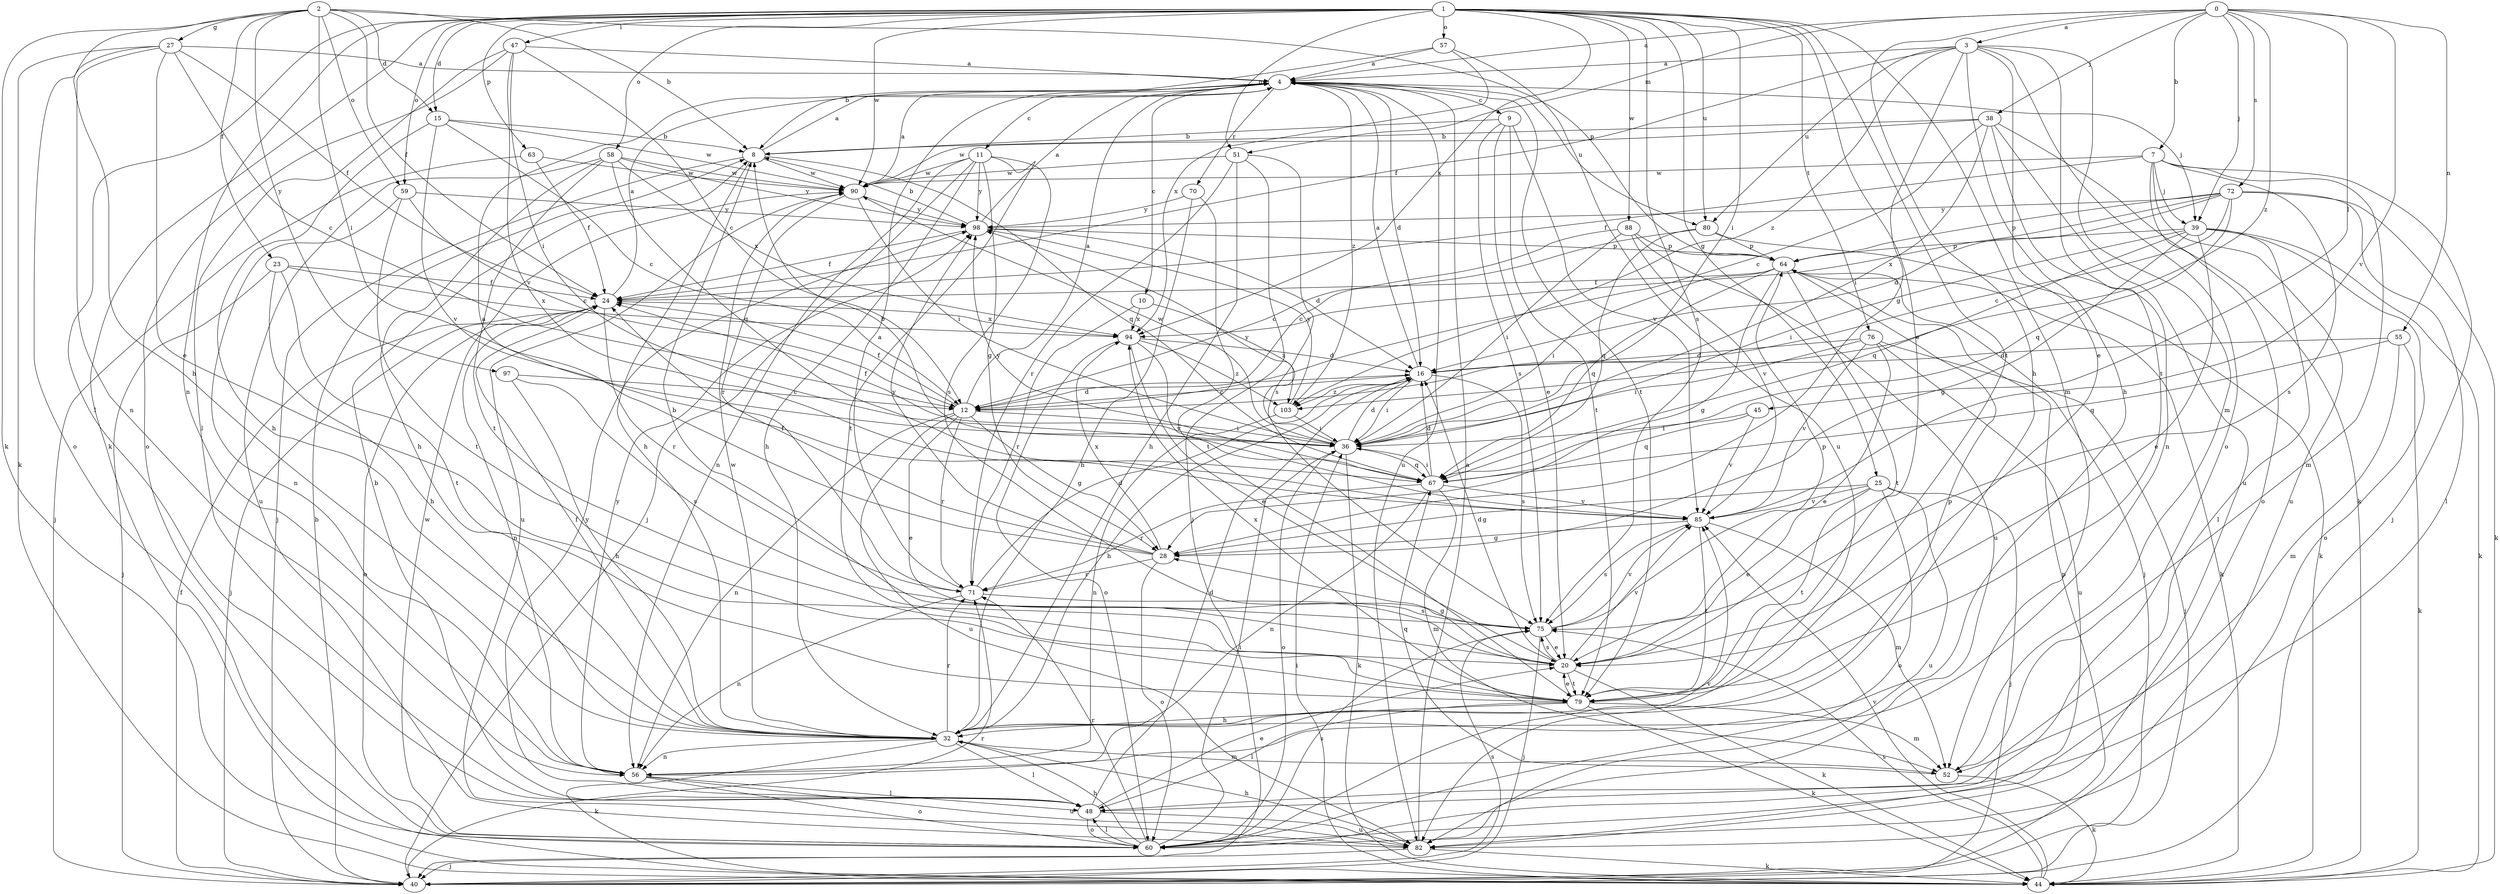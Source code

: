 strict digraph  {
0;
1;
2;
3;
4;
7;
8;
9;
10;
11;
12;
15;
16;
20;
23;
24;
25;
27;
28;
32;
36;
38;
39;
40;
44;
45;
47;
48;
51;
52;
55;
56;
57;
58;
59;
60;
63;
64;
67;
70;
71;
72;
75;
76;
79;
80;
82;
85;
88;
90;
94;
97;
98;
103;
0 -> 3  [label=a];
0 -> 4  [label=a];
0 -> 7  [label=b];
0 -> 32  [label=h];
0 -> 38  [label=j];
0 -> 39  [label=j];
0 -> 45  [label=l];
0 -> 51  [label=m];
0 -> 55  [label=n];
0 -> 72  [label=s];
0 -> 85  [label=v];
0 -> 103  [label=z];
1 -> 15  [label=d];
1 -> 20  [label=e];
1 -> 25  [label=g];
1 -> 36  [label=i];
1 -> 44  [label=k];
1 -> 47  [label=l];
1 -> 48  [label=l];
1 -> 51  [label=m];
1 -> 52  [label=m];
1 -> 56  [label=n];
1 -> 57  [label=o];
1 -> 58  [label=o];
1 -> 59  [label=o];
1 -> 63  [label=p];
1 -> 75  [label=s];
1 -> 76  [label=t];
1 -> 79  [label=t];
1 -> 80  [label=u];
1 -> 88  [label=w];
1 -> 90  [label=w];
1 -> 94  [label=x];
2 -> 8  [label=b];
2 -> 15  [label=d];
2 -> 23  [label=f];
2 -> 24  [label=f];
2 -> 27  [label=g];
2 -> 32  [label=h];
2 -> 36  [label=i];
2 -> 44  [label=k];
2 -> 59  [label=o];
2 -> 64  [label=p];
2 -> 97  [label=y];
3 -> 4  [label=a];
3 -> 20  [label=e];
3 -> 24  [label=f];
3 -> 28  [label=g];
3 -> 32  [label=h];
3 -> 52  [label=m];
3 -> 60  [label=o];
3 -> 79  [label=t];
3 -> 80  [label=u];
3 -> 103  [label=z];
4 -> 9  [label=c];
4 -> 10  [label=c];
4 -> 11  [label=c];
4 -> 16  [label=d];
4 -> 39  [label=j];
4 -> 70  [label=r];
4 -> 79  [label=t];
4 -> 80  [label=u];
4 -> 82  [label=u];
4 -> 103  [label=z];
7 -> 24  [label=f];
7 -> 39  [label=j];
7 -> 40  [label=j];
7 -> 52  [label=m];
7 -> 60  [label=o];
7 -> 75  [label=s];
7 -> 82  [label=u];
7 -> 90  [label=w];
8 -> 4  [label=a];
8 -> 32  [label=h];
8 -> 40  [label=j];
8 -> 67  [label=q];
8 -> 90  [label=w];
9 -> 8  [label=b];
9 -> 20  [label=e];
9 -> 75  [label=s];
9 -> 79  [label=t];
9 -> 85  [label=v];
10 -> 71  [label=r];
10 -> 94  [label=x];
10 -> 103  [label=z];
11 -> 28  [label=g];
11 -> 32  [label=h];
11 -> 40  [label=j];
11 -> 56  [label=n];
11 -> 75  [label=s];
11 -> 79  [label=t];
11 -> 90  [label=w];
11 -> 98  [label=y];
12 -> 4  [label=a];
12 -> 16  [label=d];
12 -> 20  [label=e];
12 -> 24  [label=f];
12 -> 28  [label=g];
12 -> 36  [label=i];
12 -> 56  [label=n];
12 -> 71  [label=r];
12 -> 82  [label=u];
15 -> 8  [label=b];
15 -> 12  [label=c];
15 -> 32  [label=h];
15 -> 85  [label=v];
15 -> 90  [label=w];
16 -> 4  [label=a];
16 -> 12  [label=c];
16 -> 32  [label=h];
16 -> 36  [label=i];
16 -> 75  [label=s];
16 -> 103  [label=z];
20 -> 8  [label=b];
20 -> 16  [label=d];
20 -> 28  [label=g];
20 -> 44  [label=k];
20 -> 75  [label=s];
20 -> 79  [label=t];
20 -> 85  [label=v];
23 -> 24  [label=f];
23 -> 32  [label=h];
23 -> 40  [label=j];
23 -> 79  [label=t];
23 -> 94  [label=x];
24 -> 4  [label=a];
24 -> 40  [label=j];
24 -> 56  [label=n];
24 -> 60  [label=o];
24 -> 71  [label=r];
24 -> 94  [label=x];
25 -> 20  [label=e];
25 -> 28  [label=g];
25 -> 40  [label=j];
25 -> 60  [label=o];
25 -> 79  [label=t];
25 -> 82  [label=u];
25 -> 85  [label=v];
27 -> 4  [label=a];
27 -> 12  [label=c];
27 -> 20  [label=e];
27 -> 24  [label=f];
27 -> 44  [label=k];
27 -> 56  [label=n];
27 -> 60  [label=o];
28 -> 4  [label=a];
28 -> 24  [label=f];
28 -> 60  [label=o];
28 -> 71  [label=r];
28 -> 94  [label=x];
28 -> 98  [label=y];
32 -> 24  [label=f];
32 -> 44  [label=k];
32 -> 48  [label=l];
32 -> 52  [label=m];
32 -> 56  [label=n];
32 -> 64  [label=p];
32 -> 71  [label=r];
32 -> 90  [label=w];
36 -> 16  [label=d];
36 -> 24  [label=f];
36 -> 44  [label=k];
36 -> 60  [label=o];
36 -> 67  [label=q];
36 -> 90  [label=w];
36 -> 98  [label=y];
38 -> 8  [label=b];
38 -> 12  [label=c];
38 -> 36  [label=i];
38 -> 44  [label=k];
38 -> 56  [label=n];
38 -> 82  [label=u];
38 -> 90  [label=w];
39 -> 20  [label=e];
39 -> 28  [label=g];
39 -> 36  [label=i];
39 -> 44  [label=k];
39 -> 48  [label=l];
39 -> 60  [label=o];
39 -> 64  [label=p];
39 -> 67  [label=q];
40 -> 8  [label=b];
40 -> 24  [label=f];
40 -> 64  [label=p];
40 -> 71  [label=r];
40 -> 75  [label=s];
44 -> 36  [label=i];
44 -> 75  [label=s];
44 -> 85  [label=v];
45 -> 36  [label=i];
45 -> 67  [label=q];
45 -> 85  [label=v];
47 -> 4  [label=a];
47 -> 12  [label=c];
47 -> 36  [label=i];
47 -> 48  [label=l];
47 -> 60  [label=o];
47 -> 85  [label=v];
48 -> 8  [label=b];
48 -> 16  [label=d];
48 -> 20  [label=e];
48 -> 60  [label=o];
48 -> 82  [label=u];
48 -> 98  [label=y];
51 -> 32  [label=h];
51 -> 40  [label=j];
51 -> 71  [label=r];
51 -> 75  [label=s];
51 -> 90  [label=w];
52 -> 44  [label=k];
52 -> 67  [label=q];
55 -> 16  [label=d];
55 -> 44  [label=k];
55 -> 52  [label=m];
55 -> 67  [label=q];
56 -> 48  [label=l];
56 -> 60  [label=o];
56 -> 82  [label=u];
56 -> 98  [label=y];
57 -> 4  [label=a];
57 -> 8  [label=b];
57 -> 82  [label=u];
57 -> 94  [label=x];
58 -> 32  [label=h];
58 -> 67  [label=q];
58 -> 79  [label=t];
58 -> 82  [label=u];
58 -> 90  [label=w];
58 -> 94  [label=x];
58 -> 98  [label=y];
59 -> 12  [label=c];
59 -> 56  [label=n];
59 -> 79  [label=t];
59 -> 98  [label=y];
60 -> 32  [label=h];
60 -> 36  [label=i];
60 -> 48  [label=l];
60 -> 71  [label=r];
60 -> 75  [label=s];
60 -> 85  [label=v];
60 -> 90  [label=w];
63 -> 24  [label=f];
63 -> 40  [label=j];
63 -> 90  [label=w];
64 -> 24  [label=f];
64 -> 28  [label=g];
64 -> 36  [label=i];
64 -> 40  [label=j];
64 -> 44  [label=k];
64 -> 67  [label=q];
64 -> 79  [label=t];
67 -> 8  [label=b];
67 -> 16  [label=d];
67 -> 36  [label=i];
67 -> 52  [label=m];
67 -> 56  [label=n];
67 -> 71  [label=r];
67 -> 85  [label=v];
67 -> 98  [label=y];
70 -> 32  [label=h];
70 -> 79  [label=t];
70 -> 98  [label=y];
71 -> 4  [label=a];
71 -> 16  [label=d];
71 -> 56  [label=n];
71 -> 75  [label=s];
72 -> 12  [label=c];
72 -> 16  [label=d];
72 -> 44  [label=k];
72 -> 48  [label=l];
72 -> 64  [label=p];
72 -> 67  [label=q];
72 -> 94  [label=x];
72 -> 98  [label=y];
75 -> 20  [label=e];
75 -> 40  [label=j];
75 -> 64  [label=p];
75 -> 85  [label=v];
76 -> 16  [label=d];
76 -> 20  [label=e];
76 -> 36  [label=i];
76 -> 40  [label=j];
76 -> 82  [label=u];
76 -> 85  [label=v];
79 -> 20  [label=e];
79 -> 32  [label=h];
79 -> 44  [label=k];
79 -> 48  [label=l];
79 -> 52  [label=m];
79 -> 94  [label=x];
80 -> 12  [label=c];
80 -> 44  [label=k];
80 -> 64  [label=p];
80 -> 67  [label=q];
82 -> 4  [label=a];
82 -> 32  [label=h];
82 -> 40  [label=j];
82 -> 44  [label=k];
85 -> 28  [label=g];
85 -> 52  [label=m];
85 -> 75  [label=s];
85 -> 79  [label=t];
88 -> 12  [label=c];
88 -> 36  [label=i];
88 -> 64  [label=p];
88 -> 82  [label=u];
88 -> 85  [label=v];
90 -> 4  [label=a];
90 -> 36  [label=i];
90 -> 71  [label=r];
90 -> 82  [label=u];
90 -> 98  [label=y];
94 -> 16  [label=d];
94 -> 20  [label=e];
94 -> 60  [label=o];
94 -> 85  [label=v];
94 -> 103  [label=z];
97 -> 12  [label=c];
97 -> 32  [label=h];
97 -> 75  [label=s];
98 -> 4  [label=a];
98 -> 8  [label=b];
98 -> 16  [label=d];
98 -> 24  [label=f];
98 -> 64  [label=p];
103 -> 36  [label=i];
103 -> 56  [label=n];
103 -> 98  [label=y];
}
